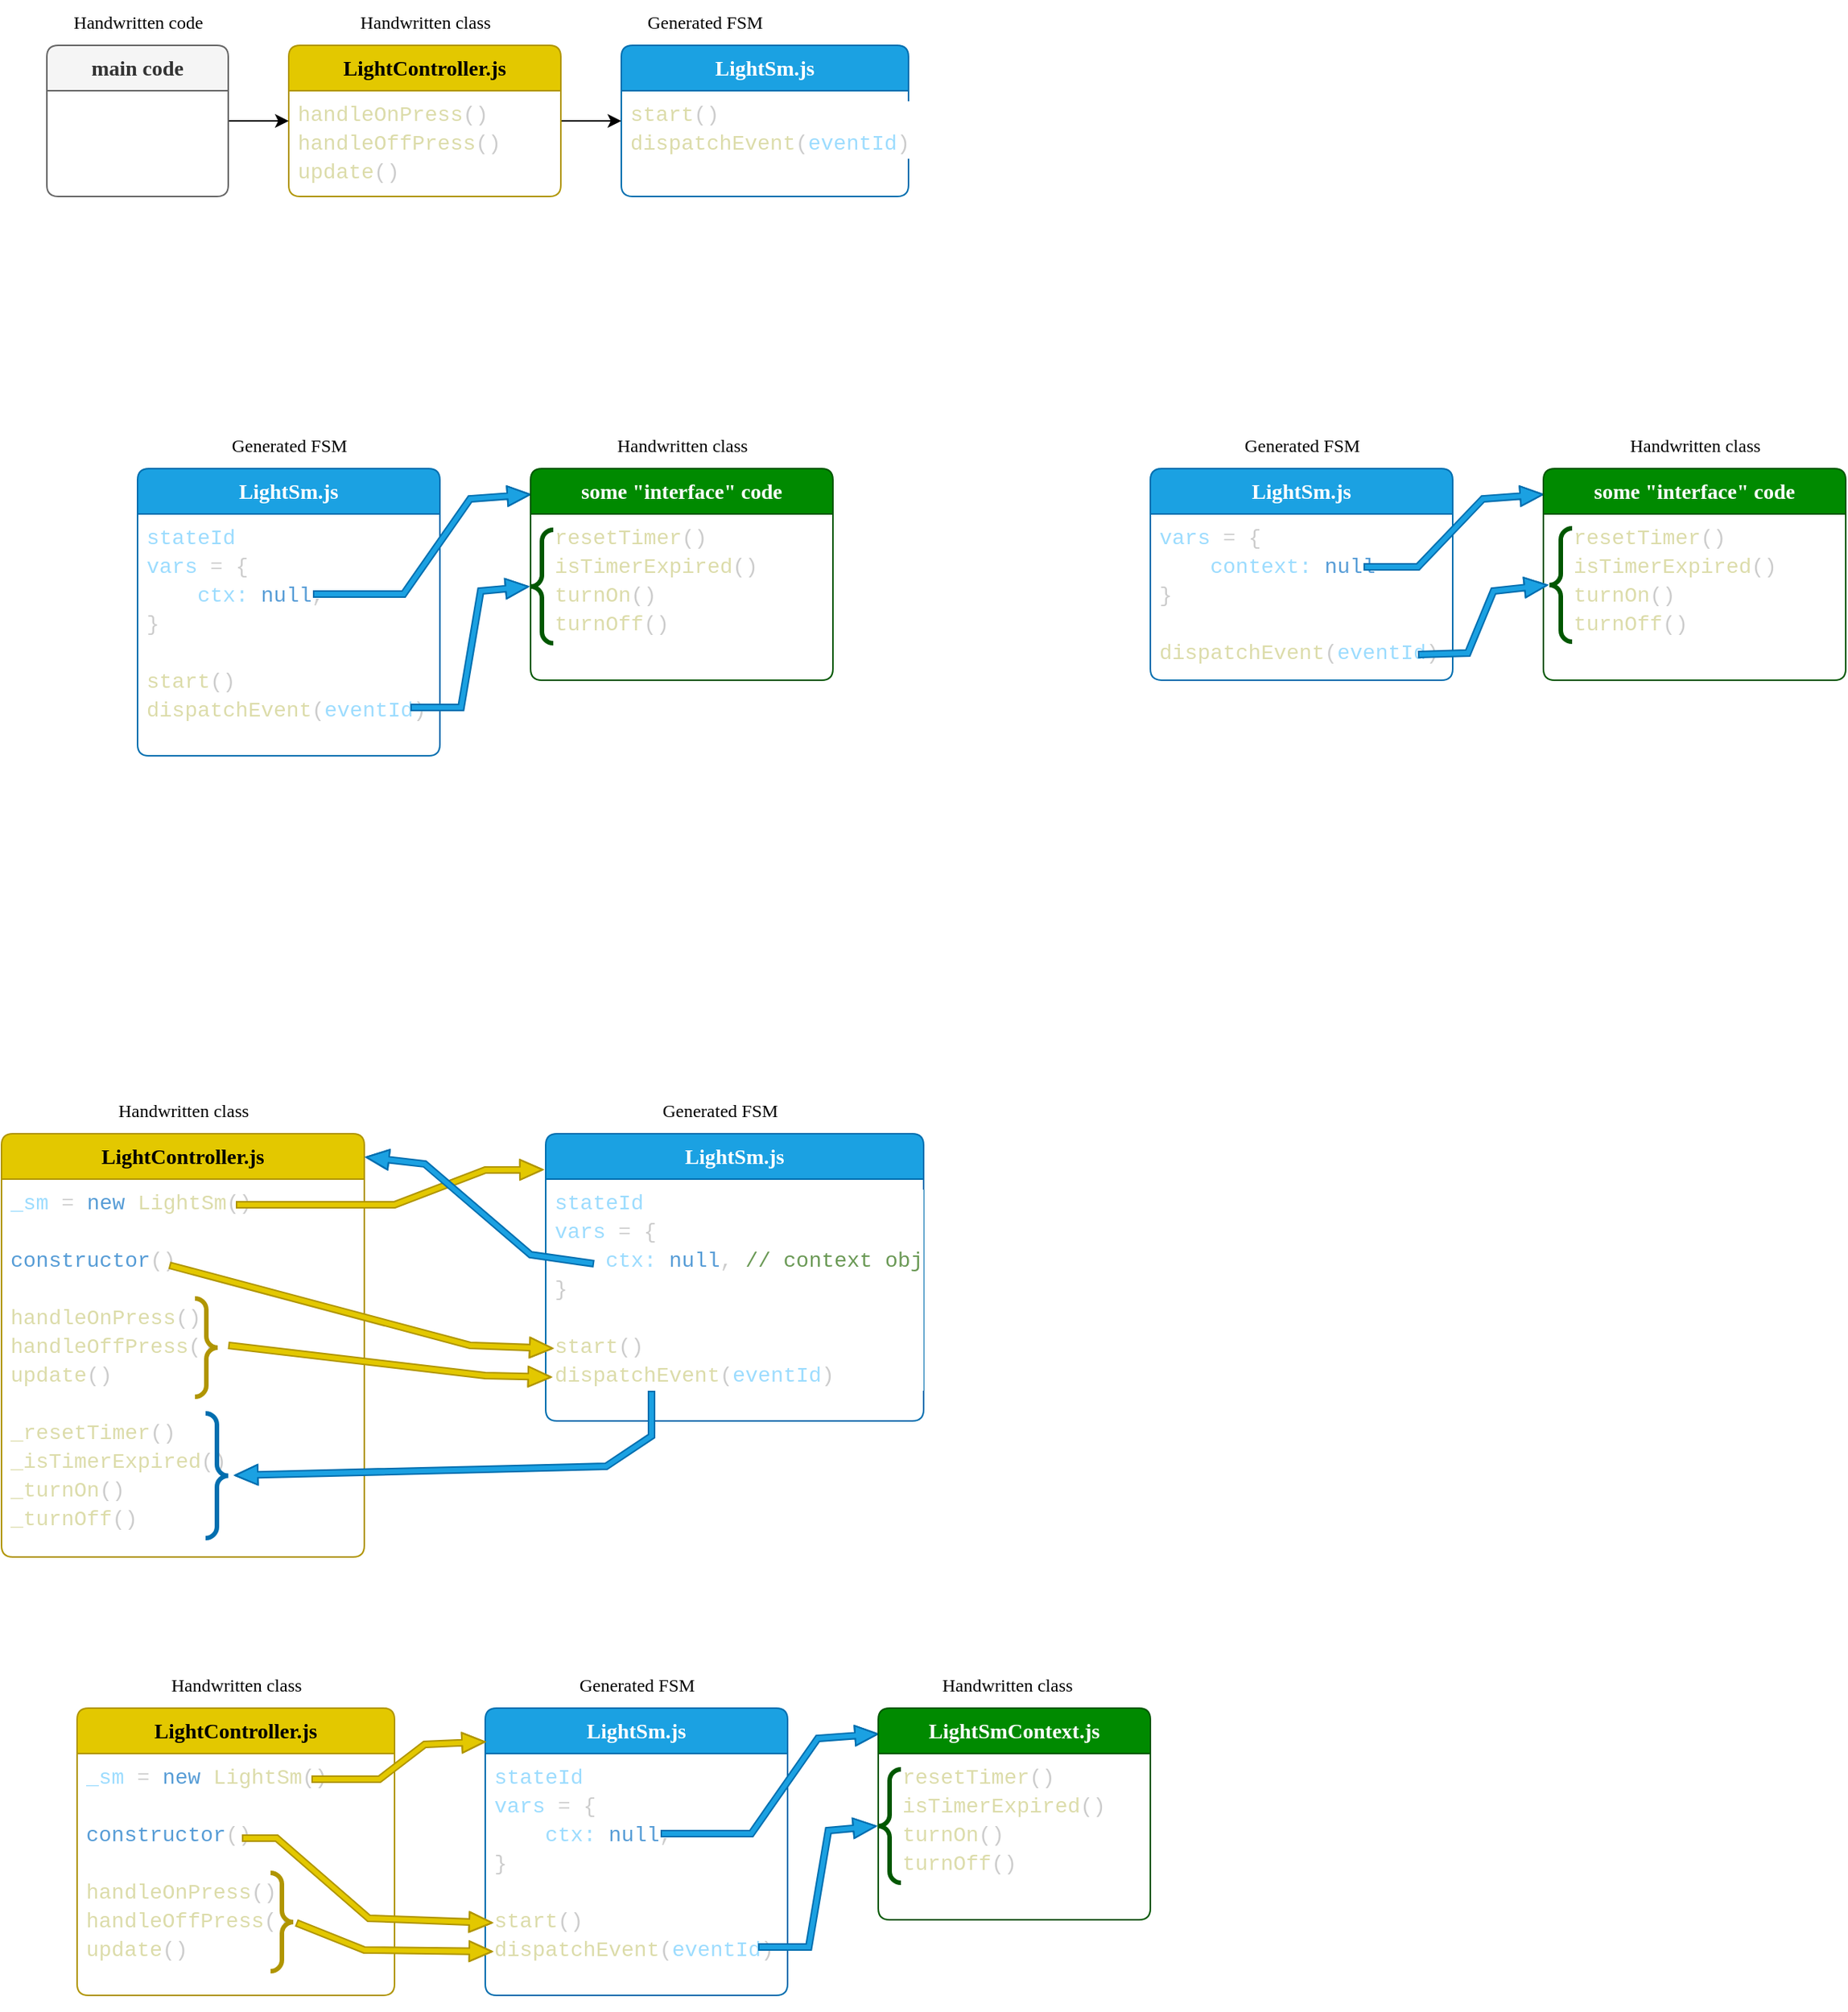 <mxfile version="24.7.8">
  <diagram id="E5w3tozpNWtozj-WJqJC" name="Page-1">
    <mxGraphModel dx="819" dy="1278" grid="1" gridSize="10" guides="1" tooltips="1" connect="1" arrows="1" fold="1" page="0" pageScale="1" pageWidth="850" pageHeight="1100" math="0" shadow="0">
      <root>
        <mxCell id="0" />
        <mxCell id="1" parent="0" />
        <mxCell id="2" value="LightSm.js" style="shape=swimlane;rotatable=0;align=center;verticalAlign=top;fontFamily=Lucida Console;startSize=30;fontSize=14;fontStyle=1;fontColor=#ffffff;fillColor=#1ba1e2;swimlaneFillColor=default;rounded=1;arcSize=15;absoluteArcSize=1;strokeColor=#006EAF;collapsible=0;" parent="1" vertex="1">
          <mxGeometry x="440" y="80" width="250" height="190" as="geometry" />
        </mxCell>
        <mxCell id="3" value="&lt;div style=&quot;color: rgb(204, 204, 204); font-family: Consolas, &amp;quot;Courier New&amp;quot;, monospace; font-size: 14px; line-height: 19px; white-space-collapse: preserve;&quot;&gt;&lt;div style=&quot;line-height: 19px;&quot;&gt;&lt;div&gt;&lt;span style=&quot;color: #9cdcfe;&quot;&gt;stateId&lt;/span&gt;&lt;/div&gt;&lt;div&gt;&lt;span style=&quot;color: #9cdcfe;&quot;&gt;vars&lt;/span&gt; &lt;span style=&quot;color: #d4d4d4;&quot;&gt;=&lt;/span&gt; {&lt;/div&gt;&lt;div&gt;&amp;nbsp; &amp;nbsp; &lt;span style=&quot;color: #9cdcfe;&quot;&gt;ctx&lt;/span&gt;&lt;span style=&quot;color: #9cdcfe;&quot;&gt;:&lt;/span&gt; &lt;span style=&quot;color: #569cd6;&quot;&gt;null&lt;/span&gt;, &lt;span style=&quot;color: #6a9955;&quot;&gt;// context obj&lt;/span&gt;&lt;/div&gt;&lt;div&gt;}&lt;/div&gt;&lt;div&gt;&lt;br&gt;&lt;/div&gt;&lt;/div&gt;&lt;/div&gt;&lt;div style=&quot;color: rgb(204, 204, 204); font-family: Consolas, &amp;quot;Courier New&amp;quot;, monospace; font-size: 14px; line-height: 19px; white-space-collapse: preserve;&quot;&gt;&lt;span style=&quot;color: #dcdcaa;&quot;&gt;start&lt;/span&gt;()&lt;/div&gt;&lt;div style=&quot;color: rgb(204, 204, 204); font-family: Consolas, &amp;quot;Courier New&amp;quot;, monospace; font-size: 14px; line-height: 19px; white-space-collapse: preserve;&quot;&gt;&lt;div style=&quot;line-height: 19px;&quot;&gt;&lt;span style=&quot;color: #dcdcaa;&quot;&gt;dispatchEvent&lt;/span&gt;(&lt;span style=&quot;color: #9cdcfe;&quot;&gt;eventId&lt;/span&gt;)&lt;/div&gt;&lt;/div&gt;" style="fontFamily=Lucida Console;align=left;verticalAlign=top;fillColor=none;gradientColor=none;strokeColor=none;rounded=0;spacingLeft=4;resizable=0;movable=0;deletable=0;rotatable=0;autosize=1;html=1;labelBackgroundColor=default;" parent="2" vertex="1" connectable="0">
          <mxGeometry y="30" width="250" height="150" as="geometry" />
        </mxCell>
        <mxCell id="4" value="LightController.js" style="shape=swimlane;rotatable=0;align=center;verticalAlign=top;fontFamily=Lucida Console;startSize=30;fontSize=14;fontStyle=1;swimlaneFillColor=default;rounded=1;arcSize=15;absoluteArcSize=1;container=0;labelBackgroundColor=none;fillColor=#e3c800;fontColor=#000000;strokeColor=#B09500;" parent="1" vertex="1">
          <mxGeometry x="80" y="80" width="240" height="280" as="geometry" />
        </mxCell>
        <mxCell id="5" value="&lt;div style=&quot;color: rgb(204, 204, 204); font-family: Consolas, &amp;quot;Courier New&amp;quot;, monospace; font-size: 14px; line-height: 19px; white-space-collapse: preserve;&quot;&gt;&lt;div style=&quot;line-height: 19px;&quot;&gt;&lt;span style=&quot;color: #9cdcfe;&quot;&gt;_sm&lt;/span&gt; &lt;span style=&quot;color: #d4d4d4;&quot;&gt;=&lt;/span&gt; &lt;span style=&quot;color: #569cd6;&quot;&gt;new&lt;/span&gt; &lt;span style=&quot;color: #dcdcaa;&quot;&gt;LightSm&lt;/span&gt;()&lt;/div&gt;&lt;/div&gt;&lt;div style=&quot;color: rgb(204, 204, 204); font-family: Consolas, &amp;quot;Courier New&amp;quot;, monospace; font-size: 14px; line-height: 19px; white-space-collapse: preserve;&quot;&gt;&lt;span style=&quot;color: #dcdcaa;&quot;&gt;&lt;br&gt;&lt;/span&gt;&lt;/div&gt;&lt;div style=&quot;color: rgb(204, 204, 204); font-family: Consolas, &amp;quot;Courier New&amp;quot;, monospace; font-size: 14px; line-height: 19px; white-space-collapse: preserve;&quot;&gt;&lt;div style=&quot;line-height: 19px;&quot;&gt;&lt;span style=&quot;color: #569cd6;&quot;&gt;constructor&lt;/span&gt;()&lt;/div&gt;&lt;/div&gt;&lt;div style=&quot;color: rgb(204, 204, 204); font-family: Consolas, &amp;quot;Courier New&amp;quot;, monospace; font-size: 14px; line-height: 19px; white-space-collapse: preserve;&quot;&gt;&lt;span style=&quot;color: #dcdcaa;&quot;&gt;&lt;br&gt;&lt;/span&gt;&lt;/div&gt;&lt;div style=&quot;color: rgb(204, 204, 204); font-family: Consolas, &amp;quot;Courier New&amp;quot;, monospace; font-size: 14px; line-height: 19px; white-space-collapse: preserve;&quot;&gt;&lt;span style=&quot;color: #dcdcaa;&quot;&gt;handleOnPress&lt;/span&gt;()&lt;/div&gt;&lt;div style=&quot;color: rgb(204, 204, 204); font-family: Consolas, &amp;quot;Courier New&amp;quot;, monospace; font-size: 14px; line-height: 19px; white-space-collapse: preserve;&quot;&gt;&lt;div style=&quot;line-height: 19px;&quot;&gt;&lt;span style=&quot;color: #dcdcaa;&quot;&gt;handleOffPress&lt;/span&gt;()&lt;/div&gt;&lt;div style=&quot;line-height: 19px;&quot;&gt;&lt;div style=&quot;line-height: 19px;&quot;&gt;&lt;span style=&quot;color: #dcdcaa;&quot;&gt;update&lt;/span&gt;()&lt;/div&gt;&lt;div style=&quot;line-height: 19px;&quot;&gt;&lt;br&gt;&lt;/div&gt;&lt;div style=&quot;line-height: 19px;&quot;&gt;&lt;div style=&quot;line-height: 19px;&quot;&gt;&lt;span style=&quot;color: #dcdcaa;&quot;&gt;_resetTimer&lt;/span&gt;()&lt;/div&gt;&lt;div style=&quot;line-height: 19px;&quot;&gt;&lt;div style=&quot;line-height: 19px;&quot;&gt;&lt;span style=&quot;color: #dcdcaa;&quot;&gt;_isTimerExpired&lt;/span&gt;()&lt;/div&gt;&lt;div style=&quot;line-height: 19px;&quot;&gt;&lt;div style=&quot;line-height: 19px;&quot;&gt;&lt;span style=&quot;color: #dcdcaa;&quot;&gt;_turnOn&lt;/span&gt;()&lt;/div&gt;&lt;div style=&quot;line-height: 19px;&quot;&gt;&lt;div style=&quot;line-height: 19px;&quot;&gt;&lt;span style=&quot;color: #dcdcaa;&quot;&gt;_turnOff&lt;/span&gt;()&lt;/div&gt;&lt;/div&gt;&lt;/div&gt;&lt;/div&gt;&lt;/div&gt;&lt;/div&gt;&lt;/div&gt;" style="fontFamily=Lucida Console;align=left;verticalAlign=top;fillColor=none;gradientColor=none;strokeColor=none;rounded=0;spacingLeft=4;resizable=0;movable=0;deletable=0;rotatable=0;autosize=1;html=1;labelBackgroundColor=none;" parent="4" vertex="1" connectable="0">
          <mxGeometry y="30" width="170" height="240" as="geometry" />
        </mxCell>
        <mxCell id="GDTSGlAvMcTRKh1b276R-7" value="" style="shape=flexArrow;endArrow=classic;html=1;rounded=0;endWidth=8.333;endSize=4.691;width=4.027;fillColor=#e3c800;strokeColor=#B09500;" parent="4" edge="1">
          <mxGeometry width="50" height="50" relative="1" as="geometry">
            <mxPoint x="111" y="87" as="sourcePoint" />
            <mxPoint x="365" y="142" as="targetPoint" />
            <Array as="points">
              <mxPoint x="310" y="140" />
            </Array>
          </mxGeometry>
        </mxCell>
        <mxCell id="GDTSGlAvMcTRKh1b276R-10" value="" style="labelPosition=right;align=left;strokeWidth=3;shape=mxgraph.mockup.markup.curlyBrace;html=1;shadow=0;dashed=0;strokeColor=#B09500;direction=east;rotation=90;fillColor=#e3c800;fontColor=#000000;" parent="4" vertex="1">
          <mxGeometry x="103" y="134" width="65" height="15" as="geometry" />
        </mxCell>
        <mxCell id="GDTSGlAvMcTRKh1b276R-13" value="" style="labelPosition=right;align=left;strokeWidth=3;shape=mxgraph.mockup.markup.curlyBrace;html=1;shadow=0;dashed=0;strokeColor=#006EAF;direction=east;rotation=90;fillColor=#1ba1e2;fontColor=#ffffff;" parent="4" vertex="1">
          <mxGeometry x="101.25" y="218.75" width="82.5" height="15" as="geometry" />
        </mxCell>
        <mxCell id="GDTSGlAvMcTRKh1b276R-8" value="" style="shape=flexArrow;endArrow=classic;html=1;rounded=0;endWidth=8.333;endSize=4.691;width=4.027;fillColor=#e3c800;strokeColor=#B09500;" parent="1" edge="1">
          <mxGeometry width="50" height="50" relative="1" as="geometry">
            <mxPoint x="230" y="220" as="sourcePoint" />
            <mxPoint x="444" y="241" as="targetPoint" />
            <Array as="points">
              <mxPoint x="400" y="240" />
            </Array>
          </mxGeometry>
        </mxCell>
        <mxCell id="GDTSGlAvMcTRKh1b276R-12" value="" style="shape=flexArrow;endArrow=classic;html=1;rounded=0;endWidth=8.333;endSize=4.691;width=4.027;fillColor=#1ba1e2;strokeColor=#006EAF;" parent="1" edge="1">
          <mxGeometry width="50" height="50" relative="1" as="geometry">
            <mxPoint x="510" y="250" as="sourcePoint" />
            <mxPoint x="234" y="306" as="targetPoint" />
            <Array as="points">
              <mxPoint x="510" y="280" />
              <mxPoint x="480" y="300" />
            </Array>
          </mxGeometry>
        </mxCell>
        <mxCell id="GDTSGlAvMcTRKh1b276R-23" value="" style="shape=flexArrow;endArrow=classic;html=1;rounded=0;endWidth=8.333;endSize=4.691;width=4.027;fillColor=#e3c800;strokeColor=#B09500;entryX=-0.006;entryY=0.125;entryDx=0;entryDy=0;entryPerimeter=0;" parent="1" target="2" edge="1">
          <mxGeometry width="50" height="50" relative="1" as="geometry">
            <mxPoint x="235" y="127" as="sourcePoint" />
            <mxPoint x="519.75" y="66" as="targetPoint" />
            <Array as="points">
              <mxPoint x="340" y="127" />
              <mxPoint x="400" y="104" />
            </Array>
          </mxGeometry>
        </mxCell>
        <mxCell id="GDTSGlAvMcTRKh1b276R-24" value="Handwritten class" style="text;html=1;align=center;verticalAlign=middle;resizable=0;points=[];autosize=1;strokeColor=none;fillColor=none;fontFamily=Lucida Console;" parent="1" vertex="1">
          <mxGeometry x="125" y="50" width="150" height="30" as="geometry" />
        </mxCell>
        <mxCell id="GDTSGlAvMcTRKh1b276R-26" value="Generated FSM" style="text;html=1;align=center;verticalAlign=middle;resizable=0;points=[];autosize=1;strokeColor=none;fillColor=none;fontFamily=Lucida Console;" parent="1" vertex="1">
          <mxGeometry x="495" y="50" width="120" height="30" as="geometry" />
        </mxCell>
        <mxCell id="GDTSGlAvMcTRKh1b276R-22" value="" style="shape=flexArrow;endArrow=classic;html=1;rounded=0;endWidth=8.333;endSize=4.691;width=4.027;fillColor=#1ba1e2;strokeColor=#006EAF;entryX=1.003;entryY=0.055;entryDx=0;entryDy=0;entryPerimeter=0;" parent="1" target="4" edge="1">
          <mxGeometry width="50" height="50" relative="1" as="geometry">
            <mxPoint x="472" y="166" as="sourcePoint" />
            <mxPoint x="323" y="93" as="targetPoint" />
            <Array as="points">
              <mxPoint x="430" y="160" />
              <mxPoint x="360" y="100" />
            </Array>
          </mxGeometry>
        </mxCell>
        <mxCell id="GDTSGlAvMcTRKh1b276R-29" value="LightSm.js" style="shape=swimlane;rotatable=0;align=center;verticalAlign=top;fontFamily=Lucida Console;startSize=30;fontSize=14;fontStyle=1;fontColor=#ffffff;fillColor=#1ba1e2;swimlaneFillColor=default;rounded=1;arcSize=15;absoluteArcSize=1;strokeColor=#006EAF;collapsible=0;" parent="1" vertex="1">
          <mxGeometry x="490" y="-640" width="190" height="100" as="geometry" />
        </mxCell>
        <mxCell id="GDTSGlAvMcTRKh1b276R-30" value="&lt;div style=&quot;forced-color-adjust: none; border-color: rgb(0, 0, 0); font-style: normal; font-variant-ligatures: normal; font-variant-caps: normal; font-weight: 400; letter-spacing: normal; orphans: 2; text-align: left; text-indent: 0px; text-transform: none; widows: 2; word-spacing: 0px; -webkit-text-stroke-width: 0px; white-space: pre; text-decoration-thickness: initial; text-decoration-style: initial; text-decoration-color: initial; color: rgb(204, 204, 204); font-family: Consolas, &amp;quot;Courier New&amp;quot;, monospace; font-size: 14px; line-height: 19px;&quot;&gt;&lt;span style=&quot;forced-color-adjust: none; border-color: rgb(0, 0, 0); color: rgb(220, 220, 170);&quot;&gt;start&lt;/span&gt;()&lt;/div&gt;&lt;div style=&quot;forced-color-adjust: none; border-color: rgb(0, 0, 0); font-style: normal; font-variant-ligatures: normal; font-variant-caps: normal; font-weight: 400; letter-spacing: normal; orphans: 2; text-align: left; text-indent: 0px; text-transform: none; widows: 2; word-spacing: 0px; -webkit-text-stroke-width: 0px; white-space: pre; text-decoration-thickness: initial; text-decoration-style: initial; text-decoration-color: initial; color: rgb(204, 204, 204); font-family: Consolas, &amp;quot;Courier New&amp;quot;, monospace; font-size: 14px; line-height: 19px;&quot;&gt;&lt;div style=&quot;forced-color-adjust: none; border-color: rgb(0, 0, 0); line-height: 19px;&quot;&gt;&lt;span style=&quot;forced-color-adjust: none; border-color: rgb(0, 0, 0); color: rgb(220, 220, 170);&quot;&gt;dispatchEvent&lt;/span&gt;(&lt;span style=&quot;forced-color-adjust: none; border-color: rgb(0, 0, 0); color: rgb(156, 220, 254);&quot;&gt;eventId&lt;/span&gt;)&lt;/div&gt;&lt;/div&gt;" style="fontFamily=Lucida Console;align=left;verticalAlign=top;fillColor=none;gradientColor=none;strokeColor=none;rounded=0;spacingLeft=4;resizable=0;movable=0;deletable=0;rotatable=0;autosize=1;html=1;labelBackgroundColor=default;" parent="GDTSGlAvMcTRKh1b276R-29" vertex="1" connectable="0">
          <mxGeometry y="30" width="190" height="50" as="geometry" />
        </mxCell>
        <mxCell id="GDTSGlAvMcTRKh1b276R-65" style="edgeStyle=orthogonalEdgeStyle;rounded=0;orthogonalLoop=1;jettySize=auto;html=1;exitX=1;exitY=0.5;exitDx=0;exitDy=0;entryX=0;entryY=0.5;entryDx=0;entryDy=0;" parent="1" source="GDTSGlAvMcTRKh1b276R-31" target="GDTSGlAvMcTRKh1b276R-29" edge="1">
          <mxGeometry relative="1" as="geometry" />
        </mxCell>
        <mxCell id="GDTSGlAvMcTRKh1b276R-31" value="LightController.js" style="shape=swimlane;rotatable=0;align=center;verticalAlign=top;fontFamily=Lucida Console;startSize=30;fontSize=14;fontStyle=1;swimlaneFillColor=default;rounded=1;arcSize=15;absoluteArcSize=1;container=0;labelBackgroundColor=none;fillColor=#e3c800;fontColor=#000000;strokeColor=#B09500;" parent="1" vertex="1">
          <mxGeometry x="270" y="-640" width="180" height="100" as="geometry" />
        </mxCell>
        <mxCell id="GDTSGlAvMcTRKh1b276R-32" value="&lt;div style=&quot;color: rgb(204, 204, 204); font-family: Consolas, &amp;quot;Courier New&amp;quot;, monospace; font-size: 14px; line-height: 19px; white-space-collapse: preserve;&quot;&gt;&lt;div style=&quot;line-height: 19px;&quot;&gt;&lt;div style=&quot;line-height: 19px;&quot;&gt;&lt;span style=&quot;color: rgb(220, 220, 170);&quot;&gt;handleOnPress&lt;/span&gt;()&lt;/div&gt;&lt;div style=&quot;line-height: 19px;&quot;&gt;&lt;div style=&quot;line-height: 19px;&quot;&gt;&lt;span style=&quot;color: rgb(220, 220, 170);&quot;&gt;handleOffPress&lt;/span&gt;()&lt;/div&gt;&lt;div style=&quot;line-height: 19px;&quot;&gt;&lt;div style=&quot;line-height: 19px;&quot;&gt;&lt;span style=&quot;color: rgb(220, 220, 170);&quot;&gt;update&lt;/span&gt;()&lt;/div&gt;&lt;div style=&quot;line-height: 19px;&quot;&gt;&lt;br&gt;&lt;/div&gt;&lt;/div&gt;&lt;/div&gt;&lt;/div&gt;&lt;/div&gt;" style="fontFamily=Lucida Console;align=left;verticalAlign=top;fillColor=none;gradientColor=none;strokeColor=none;rounded=0;spacingLeft=4;resizable=0;movable=0;deletable=0;rotatable=0;autosize=1;html=1;labelBackgroundColor=none;" parent="GDTSGlAvMcTRKh1b276R-31" vertex="1" connectable="0">
          <mxGeometry y="30" width="150" height="90" as="geometry" />
        </mxCell>
        <mxCell id="GDTSGlAvMcTRKh1b276R-40" style="edgeStyle=orthogonalEdgeStyle;rounded=0;orthogonalLoop=1;jettySize=auto;html=1;exitX=1;exitY=0.5;exitDx=0;exitDy=0;entryX=0;entryY=0.5;entryDx=0;entryDy=0;" parent="1" source="GDTSGlAvMcTRKh1b276R-38" target="GDTSGlAvMcTRKh1b276R-31" edge="1">
          <mxGeometry relative="1" as="geometry" />
        </mxCell>
        <mxCell id="GDTSGlAvMcTRKh1b276R-38" value="main code" style="shape=swimlane;rotatable=0;align=center;verticalAlign=top;fontFamily=Lucida Console;startSize=30;fontSize=14;fontStyle=1;fontColor=#333333;fillColor=#f5f5f5;swimlaneFillColor=default;rounded=1;arcSize=15;absoluteArcSize=1;strokeColor=#666666;collapsible=0;" parent="1" vertex="1">
          <mxGeometry x="110" y="-640" width="120" height="100" as="geometry" />
        </mxCell>
        <mxCell id="GDTSGlAvMcTRKh1b276R-39" value="&lt;div style=&quot;color: rgb(204, 204, 204); font-family: Consolas, &amp;quot;Courier New&amp;quot;, monospace; font-size: 14px; line-height: 19px; white-space-collapse: preserve;&quot;&gt;&lt;div style=&quot;line-height: 19px;&quot;&gt;&lt;br&gt;&lt;/div&gt;&lt;/div&gt;" style="fontFamily=Lucida Console;align=left;verticalAlign=top;fillColor=none;gradientColor=none;strokeColor=none;rounded=0;spacingLeft=4;resizable=0;movable=0;deletable=0;rotatable=0;autosize=1;html=1;labelBackgroundColor=default;" parent="GDTSGlAvMcTRKh1b276R-38" vertex="1" connectable="0">
          <mxGeometry y="30" width="30" height="30" as="geometry" />
        </mxCell>
        <mxCell id="GDTSGlAvMcTRKh1b276R-41" value="Handwritten class" style="text;html=1;align=center;verticalAlign=middle;resizable=0;points=[];autosize=1;strokeColor=none;fillColor=none;fontFamily=Lucida Console;" parent="1" vertex="1">
          <mxGeometry x="285" y="-670" width="150" height="30" as="geometry" />
        </mxCell>
        <mxCell id="GDTSGlAvMcTRKh1b276R-42" value="Generated FSM" style="text;html=1;align=center;verticalAlign=middle;resizable=0;points=[];autosize=1;strokeColor=none;fillColor=none;fontFamily=Lucida Console;" parent="1" vertex="1">
          <mxGeometry x="485" y="-670" width="120" height="30" as="geometry" />
        </mxCell>
        <mxCell id="GDTSGlAvMcTRKh1b276R-43" value="Handwritten code" style="text;html=1;align=center;verticalAlign=middle;resizable=0;points=[];autosize=1;strokeColor=none;fillColor=none;fontFamily=Lucida Console;" parent="1" vertex="1">
          <mxGeometry x="100" y="-670" width="140" height="30" as="geometry" />
        </mxCell>
        <mxCell id="GDTSGlAvMcTRKh1b276R-45" value="LightSm.js" style="shape=swimlane;rotatable=0;align=center;verticalAlign=top;fontFamily=Lucida Console;startSize=30;fontSize=14;fontStyle=1;fontColor=#ffffff;fillColor=#1ba1e2;swimlaneFillColor=default;rounded=1;arcSize=15;absoluteArcSize=1;strokeColor=#006EAF;collapsible=0;" parent="1" vertex="1">
          <mxGeometry x="400" y="460" width="200" height="190" as="geometry" />
        </mxCell>
        <mxCell id="GDTSGlAvMcTRKh1b276R-46" value="&lt;div style=&quot;color: rgb(204, 204, 204); font-family: Consolas, &amp;quot;Courier New&amp;quot;, monospace; font-size: 14px; line-height: 19px; white-space-collapse: preserve;&quot;&gt;&lt;div style=&quot;line-height: 19px;&quot;&gt;&lt;div&gt;&lt;span style=&quot;color: #9cdcfe;&quot;&gt;stateId&lt;/span&gt;&lt;/div&gt;&lt;div&gt;&lt;span style=&quot;color: #9cdcfe;&quot;&gt;vars&lt;/span&gt; &lt;span style=&quot;color: #d4d4d4;&quot;&gt;=&lt;/span&gt; {&lt;/div&gt;&lt;div&gt;&amp;nbsp; &amp;nbsp; &lt;span style=&quot;color: #9cdcfe;&quot;&gt;ctx&lt;/span&gt;&lt;span style=&quot;color: #9cdcfe;&quot;&gt;:&lt;/span&gt; &lt;span style=&quot;color: #569cd6;&quot;&gt;null&lt;/span&gt;,&lt;/div&gt;&lt;div&gt;}&lt;/div&gt;&lt;div&gt;&lt;br&gt;&lt;/div&gt;&lt;/div&gt;&lt;/div&gt;&lt;div style=&quot;color: rgb(204, 204, 204); font-family: Consolas, &amp;quot;Courier New&amp;quot;, monospace; font-size: 14px; line-height: 19px; white-space-collapse: preserve;&quot;&gt;&lt;span style=&quot;color: #dcdcaa;&quot;&gt;start&lt;/span&gt;()&lt;/div&gt;&lt;div style=&quot;color: rgb(204, 204, 204); font-family: Consolas, &amp;quot;Courier New&amp;quot;, monospace; font-size: 14px; line-height: 19px; white-space-collapse: preserve;&quot;&gt;&lt;div style=&quot;line-height: 19px;&quot;&gt;&lt;span style=&quot;color: #dcdcaa;&quot;&gt;dispatchEvent&lt;/span&gt;(&lt;span style=&quot;color: #9cdcfe;&quot;&gt;eventId&lt;/span&gt;)&lt;/div&gt;&lt;/div&gt;" style="fontFamily=Lucida Console;align=left;verticalAlign=top;fillColor=none;gradientColor=none;strokeColor=none;rounded=0;spacingLeft=4;resizable=0;movable=0;deletable=0;rotatable=0;autosize=1;html=1;labelBackgroundColor=default;" parent="GDTSGlAvMcTRKh1b276R-45" vertex="1" connectable="0">
          <mxGeometry y="30" width="190" height="150" as="geometry" />
        </mxCell>
        <mxCell id="GDTSGlAvMcTRKh1b276R-47" value="LightController.js" style="shape=swimlane;rotatable=0;align=center;verticalAlign=top;fontFamily=Lucida Console;startSize=30;fontSize=14;fontStyle=1;swimlaneFillColor=default;rounded=1;arcSize=15;absoluteArcSize=1;container=0;labelBackgroundColor=none;fillColor=#e3c800;fontColor=#000000;strokeColor=#B09500;" parent="1" vertex="1">
          <mxGeometry x="130" y="460" width="210" height="190" as="geometry" />
        </mxCell>
        <mxCell id="GDTSGlAvMcTRKh1b276R-48" value="&lt;div style=&quot;color: rgb(204, 204, 204); font-family: Consolas, &amp;quot;Courier New&amp;quot;, monospace; font-size: 14px; line-height: 19px; white-space-collapse: preserve;&quot;&gt;&lt;div style=&quot;line-height: 19px;&quot;&gt;&lt;span style=&quot;color: #9cdcfe;&quot;&gt;_sm&lt;/span&gt; &lt;span style=&quot;color: #d4d4d4;&quot;&gt;=&lt;/span&gt; &lt;span style=&quot;color: #569cd6;&quot;&gt;new&lt;/span&gt; &lt;span style=&quot;color: #dcdcaa;&quot;&gt;LightSm&lt;/span&gt;()&lt;/div&gt;&lt;/div&gt;&lt;div style=&quot;color: rgb(204, 204, 204); font-family: Consolas, &amp;quot;Courier New&amp;quot;, monospace; font-size: 14px; line-height: 19px; white-space-collapse: preserve;&quot;&gt;&lt;span style=&quot;color: #dcdcaa;&quot;&gt;&lt;br&gt;&lt;/span&gt;&lt;/div&gt;&lt;div style=&quot;color: rgb(204, 204, 204); font-family: Consolas, &amp;quot;Courier New&amp;quot;, monospace; font-size: 14px; line-height: 19px; white-space-collapse: preserve;&quot;&gt;&lt;div style=&quot;line-height: 19px;&quot;&gt;&lt;span style=&quot;color: #569cd6;&quot;&gt;constructor&lt;/span&gt;()&lt;/div&gt;&lt;/div&gt;&lt;div style=&quot;color: rgb(204, 204, 204); font-family: Consolas, &amp;quot;Courier New&amp;quot;, monospace; font-size: 14px; line-height: 19px; white-space-collapse: preserve;&quot;&gt;&lt;span style=&quot;color: #dcdcaa;&quot;&gt;&lt;br&gt;&lt;/span&gt;&lt;/div&gt;&lt;div style=&quot;color: rgb(204, 204, 204); font-family: Consolas, &amp;quot;Courier New&amp;quot;, monospace; font-size: 14px; line-height: 19px; white-space-collapse: preserve;&quot;&gt;&lt;span style=&quot;color: #dcdcaa;&quot;&gt;handleOnPress&lt;/span&gt;()&lt;/div&gt;&lt;div style=&quot;color: rgb(204, 204, 204); font-family: Consolas, &amp;quot;Courier New&amp;quot;, monospace; font-size: 14px; line-height: 19px; white-space-collapse: preserve;&quot;&gt;&lt;div style=&quot;line-height: 19px;&quot;&gt;&lt;span style=&quot;color: #dcdcaa;&quot;&gt;handleOffPress&lt;/span&gt;()&lt;/div&gt;&lt;div style=&quot;line-height: 19px;&quot;&gt;&lt;div style=&quot;line-height: 19px;&quot;&gt;&lt;span style=&quot;color: #dcdcaa;&quot;&gt;update&lt;/span&gt;()&lt;/div&gt;&lt;div style=&quot;line-height: 19px;&quot;&gt;&lt;br&gt;&lt;/div&gt;&lt;/div&gt;&lt;/div&gt;" style="fontFamily=Lucida Console;align=left;verticalAlign=top;fillColor=none;gradientColor=none;strokeColor=none;rounded=0;spacingLeft=4;resizable=0;movable=0;deletable=0;rotatable=0;autosize=1;html=1;labelBackgroundColor=none;" parent="GDTSGlAvMcTRKh1b276R-47" vertex="1" connectable="0">
          <mxGeometry y="30" width="170" height="170" as="geometry" />
        </mxCell>
        <mxCell id="GDTSGlAvMcTRKh1b276R-49" value="" style="shape=flexArrow;endArrow=classic;html=1;rounded=0;endWidth=8.333;endSize=4.691;width=4.027;fillColor=#e3c800;strokeColor=#B09500;" parent="GDTSGlAvMcTRKh1b276R-47" edge="1">
          <mxGeometry width="50" height="50" relative="1" as="geometry">
            <mxPoint x="109" y="86" as="sourcePoint" />
            <mxPoint x="275" y="142" as="targetPoint" />
            <Array as="points">
              <mxPoint x="132" y="86" />
              <mxPoint x="193" y="139" />
            </Array>
          </mxGeometry>
        </mxCell>
        <mxCell id="GDTSGlAvMcTRKh1b276R-50" value="" style="labelPosition=right;align=left;strokeWidth=3;shape=mxgraph.mockup.markup.curlyBrace;html=1;shadow=0;dashed=0;strokeColor=#B09500;direction=east;rotation=90;fillColor=#e3c800;fontColor=#000000;" parent="GDTSGlAvMcTRKh1b276R-47" vertex="1">
          <mxGeometry x="103" y="134" width="65" height="15" as="geometry" />
        </mxCell>
        <mxCell id="GDTSGlAvMcTRKh1b276R-52" value="" style="shape=flexArrow;endArrow=classic;html=1;rounded=0;endWidth=8.333;endSize=4.691;width=4.027;fillColor=#e3c800;strokeColor=#B09500;" parent="1" edge="1">
          <mxGeometry width="50" height="50" relative="1" as="geometry">
            <mxPoint x="275" y="602" as="sourcePoint" />
            <mxPoint x="405" y="621" as="targetPoint" />
            <Array as="points">
              <mxPoint x="320" y="620" />
            </Array>
          </mxGeometry>
        </mxCell>
        <mxCell id="GDTSGlAvMcTRKh1b276R-53" value="" style="shape=flexArrow;endArrow=classic;html=1;rounded=0;endWidth=8.333;endSize=4.691;width=4.027;fillColor=#1ba1e2;strokeColor=#006EAF;entryX=0.001;entryY=0.122;entryDx=0;entryDy=0;entryPerimeter=0;" parent="1" target="GDTSGlAvMcTRKh1b276R-58" edge="1">
          <mxGeometry width="50" height="50" relative="1" as="geometry">
            <mxPoint x="516" y="543" as="sourcePoint" />
            <mxPoint x="633" y="461" as="targetPoint" />
            <Array as="points">
              <mxPoint x="576" y="543" />
              <mxPoint x="620" y="480" />
            </Array>
          </mxGeometry>
        </mxCell>
        <mxCell id="GDTSGlAvMcTRKh1b276R-54" value="" style="shape=flexArrow;endArrow=classic;html=1;rounded=0;endWidth=8.333;endSize=4.691;width=4.027;fillColor=#e3c800;strokeColor=#B09500;entryX=0.001;entryY=0.117;entryDx=0;entryDy=0;entryPerimeter=0;" parent="1" edge="1">
          <mxGeometry width="50" height="50" relative="1" as="geometry">
            <mxPoint x="285" y="507" as="sourcePoint" />
            <mxPoint x="400.2" y="482.23" as="targetPoint" />
            <Array as="points">
              <mxPoint x="330" y="507" />
              <mxPoint x="360" y="484" />
            </Array>
          </mxGeometry>
        </mxCell>
        <mxCell id="GDTSGlAvMcTRKh1b276R-55" value="Handwritten class" style="text;html=1;align=center;verticalAlign=middle;resizable=0;points=[];autosize=1;strokeColor=none;fillColor=none;fontFamily=Lucida Console;" parent="1" vertex="1">
          <mxGeometry x="160" y="430" width="150" height="30" as="geometry" />
        </mxCell>
        <mxCell id="GDTSGlAvMcTRKh1b276R-56" value="Generated FSM" style="text;html=1;align=center;verticalAlign=middle;resizable=0;points=[];autosize=1;strokeColor=none;fillColor=none;fontFamily=Lucida Console;" parent="1" vertex="1">
          <mxGeometry x="440" y="430" width="120" height="30" as="geometry" />
        </mxCell>
        <mxCell id="GDTSGlAvMcTRKh1b276R-58" value="LightSmContext.js" style="shape=swimlane;rotatable=0;align=center;verticalAlign=top;fontFamily=Lucida Console;startSize=30;fontSize=14;fontStyle=1;swimlaneFillColor=default;rounded=1;arcSize=15;absoluteArcSize=1;container=0;labelBackgroundColor=none;fillColor=#008a00;fontColor=#ffffff;strokeColor=#005700;" parent="1" vertex="1">
          <mxGeometry x="660" y="460" width="180" height="140" as="geometry" />
        </mxCell>
        <mxCell id="GDTSGlAvMcTRKh1b276R-59" value="&lt;div style=&quot;color: rgb(204, 204, 204); font-family: Consolas, &amp;quot;Courier New&amp;quot;, monospace; font-size: 14px; line-height: 19px; white-space-collapse: preserve;&quot;&gt;&lt;div style=&quot;line-height: 19px;&quot;&gt;&lt;span style=&quot;background-color: initial; color: rgb(220, 220, 170);&quot;&gt;resetTimer&lt;/span&gt;&lt;span style=&quot;background-color: initial;&quot;&gt;()&lt;/span&gt;&lt;br&gt;&lt;/div&gt;&lt;/div&gt;&lt;div style=&quot;color: rgb(204, 204, 204); font-family: Consolas, &amp;quot;Courier New&amp;quot;, monospace; font-size: 14px; line-height: 19px; white-space-collapse: preserve;&quot;&gt;&lt;div style=&quot;line-height: 19px;&quot;&gt;&lt;div style=&quot;line-height: 19px;&quot;&gt;&lt;div style=&quot;line-height: 19px;&quot;&gt;&lt;div style=&quot;line-height: 19px;&quot;&gt;&lt;span style=&quot;color: #dcdcaa;&quot;&gt;isTimerExpired&lt;/span&gt;()&lt;/div&gt;&lt;div style=&quot;line-height: 19px;&quot;&gt;&lt;div style=&quot;line-height: 19px;&quot;&gt;&lt;span style=&quot;color: #dcdcaa;&quot;&gt;turnOn&lt;/span&gt;()&lt;/div&gt;&lt;div style=&quot;line-height: 19px;&quot;&gt;&lt;div style=&quot;line-height: 19px;&quot;&gt;&lt;span style=&quot;color: #dcdcaa;&quot;&gt;turnOff&lt;/span&gt;()&lt;/div&gt;&lt;/div&gt;&lt;/div&gt;&lt;/div&gt;&lt;/div&gt;&lt;/div&gt;&lt;/div&gt;" style="fontFamily=Lucida Console;align=left;verticalAlign=top;fillColor=none;gradientColor=none;strokeColor=none;rounded=0;spacingLeft=14;resizable=0;movable=0;deletable=0;rotatable=0;autosize=1;html=1;labelBackgroundColor=none;" parent="GDTSGlAvMcTRKh1b276R-58" vertex="1" connectable="0">
          <mxGeometry y="30" width="160" height="90" as="geometry" />
        </mxCell>
        <mxCell id="GDTSGlAvMcTRKh1b276R-61" value="" style="labelPosition=right;align=left;strokeWidth=3;shape=mxgraph.mockup.markup.curlyBrace;html=1;shadow=0;dashed=0;strokeColor=#005700;direction=east;rotation=-90;fillColor=#008a00;fontColor=#ffffff;" parent="GDTSGlAvMcTRKh1b276R-58" vertex="1">
          <mxGeometry x="-30" y="70.5" width="75" height="15" as="geometry" />
        </mxCell>
        <mxCell id="GDTSGlAvMcTRKh1b276R-63" value="" style="shape=flexArrow;endArrow=classic;html=1;rounded=0;endWidth=8.333;endSize=4.691;width=4.027;fillColor=#1ba1e2;strokeColor=#006EAF;" parent="GDTSGlAvMcTRKh1b276R-58" edge="1">
          <mxGeometry width="50" height="50" relative="1" as="geometry">
            <mxPoint x="-79.5" y="158" as="sourcePoint" />
            <mxPoint x="-1" y="78" as="targetPoint" />
            <Array as="points">
              <mxPoint x="-46" y="158" />
              <mxPoint x="-33" y="81" />
            </Array>
          </mxGeometry>
        </mxCell>
        <mxCell id="GDTSGlAvMcTRKh1b276R-64" value="Handwritten class" style="text;html=1;align=center;verticalAlign=middle;resizable=0;points=[];autosize=1;strokeColor=none;fillColor=none;fontFamily=Lucida Console;" parent="1" vertex="1">
          <mxGeometry x="670" y="430" width="150" height="30" as="geometry" />
        </mxCell>
        <mxCell id="GDTSGlAvMcTRKh1b276R-66" value="LightSm.js" style="shape=swimlane;rotatable=0;align=center;verticalAlign=top;fontFamily=Lucida Console;startSize=30;fontSize=14;fontStyle=1;fontColor=#ffffff;fillColor=#1ba1e2;swimlaneFillColor=default;rounded=1;arcSize=15;absoluteArcSize=1;strokeColor=#006EAF;collapsible=0;" parent="1" vertex="1">
          <mxGeometry x="170" y="-360" width="200" height="190" as="geometry" />
        </mxCell>
        <mxCell id="GDTSGlAvMcTRKh1b276R-67" value="&lt;div style=&quot;color: rgb(204, 204, 204); font-family: Consolas, &amp;quot;Courier New&amp;quot;, monospace; font-size: 14px; line-height: 19px; white-space-collapse: preserve;&quot;&gt;&lt;div style=&quot;line-height: 19px;&quot;&gt;&lt;div&gt;&lt;span style=&quot;color: #9cdcfe;&quot;&gt;stateId&lt;/span&gt;&lt;/div&gt;&lt;div&gt;&lt;span style=&quot;color: #9cdcfe;&quot;&gt;vars&lt;/span&gt; &lt;span style=&quot;color: #d4d4d4;&quot;&gt;=&lt;/span&gt; {&lt;/div&gt;&lt;div&gt;&amp;nbsp; &amp;nbsp; &lt;span style=&quot;color: #9cdcfe;&quot;&gt;ctx&lt;/span&gt;&lt;span style=&quot;color: #9cdcfe;&quot;&gt;:&lt;/span&gt; &lt;span style=&quot;color: #569cd6;&quot;&gt;null&lt;/span&gt;,&lt;/div&gt;&lt;div&gt;}&lt;/div&gt;&lt;div&gt;&lt;br&gt;&lt;/div&gt;&lt;/div&gt;&lt;/div&gt;&lt;div style=&quot;color: rgb(204, 204, 204); font-family: Consolas, &amp;quot;Courier New&amp;quot;, monospace; font-size: 14px; line-height: 19px; white-space-collapse: preserve;&quot;&gt;&lt;span style=&quot;color: #dcdcaa;&quot;&gt;start&lt;/span&gt;()&lt;/div&gt;&lt;div style=&quot;color: rgb(204, 204, 204); font-family: Consolas, &amp;quot;Courier New&amp;quot;, monospace; font-size: 14px; line-height: 19px; white-space-collapse: preserve;&quot;&gt;&lt;div style=&quot;line-height: 19px;&quot;&gt;&lt;span style=&quot;color: #dcdcaa;&quot;&gt;dispatchEvent&lt;/span&gt;(&lt;span style=&quot;color: #9cdcfe;&quot;&gt;eventId&lt;/span&gt;)&lt;/div&gt;&lt;/div&gt;" style="fontFamily=Lucida Console;align=left;verticalAlign=top;fillColor=none;gradientColor=none;strokeColor=none;rounded=0;spacingLeft=4;resizable=0;movable=0;deletable=0;rotatable=0;autosize=1;html=1;labelBackgroundColor=default;" parent="GDTSGlAvMcTRKh1b276R-66" vertex="1" connectable="0">
          <mxGeometry y="30" width="190" height="150" as="geometry" />
        </mxCell>
        <mxCell id="GDTSGlAvMcTRKh1b276R-68" value="" style="shape=flexArrow;endArrow=classic;html=1;rounded=0;endWidth=8.333;endSize=4.691;width=4.027;fillColor=#1ba1e2;strokeColor=#006EAF;entryX=0.001;entryY=0.122;entryDx=0;entryDy=0;entryPerimeter=0;" parent="1" target="GDTSGlAvMcTRKh1b276R-70" edge="1">
          <mxGeometry width="50" height="50" relative="1" as="geometry">
            <mxPoint x="286" y="-277" as="sourcePoint" />
            <mxPoint x="403" y="-359" as="targetPoint" />
            <Array as="points">
              <mxPoint x="346" y="-277" />
              <mxPoint x="390" y="-340" />
            </Array>
          </mxGeometry>
        </mxCell>
        <mxCell id="GDTSGlAvMcTRKh1b276R-69" value="Generated FSM" style="text;html=1;align=center;verticalAlign=middle;resizable=0;points=[];autosize=1;strokeColor=none;fillColor=none;fontFamily=Lucida Console;" parent="1" vertex="1">
          <mxGeometry x="210" y="-390" width="120" height="30" as="geometry" />
        </mxCell>
        <mxCell id="GDTSGlAvMcTRKh1b276R-70" value="some &quot;interface&quot; code" style="shape=swimlane;rotatable=0;align=center;verticalAlign=top;fontFamily=Lucida Console;startSize=30;fontSize=14;fontStyle=1;swimlaneFillColor=default;rounded=1;arcSize=15;absoluteArcSize=1;container=0;labelBackgroundColor=none;fillColor=#008a00;fontColor=#ffffff;strokeColor=#005700;" parent="1" vertex="1">
          <mxGeometry x="430" y="-360" width="200" height="140" as="geometry" />
        </mxCell>
        <mxCell id="GDTSGlAvMcTRKh1b276R-71" value="&lt;div style=&quot;color: rgb(204, 204, 204); font-family: Consolas, &amp;quot;Courier New&amp;quot;, monospace; font-size: 14px; line-height: 19px; white-space-collapse: preserve;&quot;&gt;&lt;div style=&quot;line-height: 19px;&quot;&gt;&lt;span style=&quot;background-color: initial; color: rgb(220, 220, 170);&quot;&gt;resetTimer&lt;/span&gt;&lt;span style=&quot;background-color: initial;&quot;&gt;()&lt;/span&gt;&lt;br&gt;&lt;/div&gt;&lt;/div&gt;&lt;div style=&quot;color: rgb(204, 204, 204); font-family: Consolas, &amp;quot;Courier New&amp;quot;, monospace; font-size: 14px; line-height: 19px; white-space-collapse: preserve;&quot;&gt;&lt;div style=&quot;line-height: 19px;&quot;&gt;&lt;div style=&quot;line-height: 19px;&quot;&gt;&lt;div style=&quot;line-height: 19px;&quot;&gt;&lt;div style=&quot;line-height: 19px;&quot;&gt;&lt;span style=&quot;color: #dcdcaa;&quot;&gt;isTimerExpired&lt;/span&gt;()&lt;/div&gt;&lt;div style=&quot;line-height: 19px;&quot;&gt;&lt;div style=&quot;line-height: 19px;&quot;&gt;&lt;span style=&quot;color: #dcdcaa;&quot;&gt;turnOn&lt;/span&gt;()&lt;/div&gt;&lt;div style=&quot;line-height: 19px;&quot;&gt;&lt;div style=&quot;line-height: 19px;&quot;&gt;&lt;span style=&quot;color: #dcdcaa;&quot;&gt;turnOff&lt;/span&gt;()&lt;/div&gt;&lt;/div&gt;&lt;/div&gt;&lt;/div&gt;&lt;/div&gt;&lt;/div&gt;&lt;/div&gt;" style="fontFamily=Lucida Console;align=left;verticalAlign=top;fillColor=none;gradientColor=none;strokeColor=none;rounded=0;spacingLeft=14;resizable=0;movable=0;deletable=0;rotatable=0;autosize=1;html=1;labelBackgroundColor=none;" parent="GDTSGlAvMcTRKh1b276R-70" vertex="1" connectable="0">
          <mxGeometry y="30" width="160" height="90" as="geometry" />
        </mxCell>
        <mxCell id="GDTSGlAvMcTRKh1b276R-72" value="" style="labelPosition=right;align=left;strokeWidth=3;shape=mxgraph.mockup.markup.curlyBrace;html=1;shadow=0;dashed=0;strokeColor=#005700;direction=east;rotation=-90;fillColor=#008a00;fontColor=#ffffff;" parent="GDTSGlAvMcTRKh1b276R-70" vertex="1">
          <mxGeometry x="-30" y="70.5" width="75" height="15" as="geometry" />
        </mxCell>
        <mxCell id="GDTSGlAvMcTRKh1b276R-73" value="" style="shape=flexArrow;endArrow=classic;html=1;rounded=0;endWidth=8.333;endSize=4.691;width=4.027;fillColor=#1ba1e2;strokeColor=#006EAF;" parent="GDTSGlAvMcTRKh1b276R-70" edge="1">
          <mxGeometry width="50" height="50" relative="1" as="geometry">
            <mxPoint x="-79.5" y="158" as="sourcePoint" />
            <mxPoint x="-1" y="78" as="targetPoint" />
            <Array as="points">
              <mxPoint x="-46" y="158" />
              <mxPoint x="-33" y="81" />
            </Array>
          </mxGeometry>
        </mxCell>
        <mxCell id="GDTSGlAvMcTRKh1b276R-74" value="Handwritten class" style="text;html=1;align=center;verticalAlign=middle;resizable=0;points=[];autosize=1;strokeColor=none;fillColor=none;fontFamily=Lucida Console;" parent="1" vertex="1">
          <mxGeometry x="455" y="-390" width="150" height="30" as="geometry" />
        </mxCell>
        <mxCell id="DXP8oaQowGPsyv5lDipk-5" value="LightSm.js" style="shape=swimlane;rotatable=0;align=center;verticalAlign=top;fontFamily=Lucida Console;startSize=30;fontSize=14;fontStyle=1;fontColor=#ffffff;fillColor=#1ba1e2;swimlaneFillColor=default;rounded=1;arcSize=15;absoluteArcSize=1;strokeColor=#006EAF;collapsible=0;" vertex="1" parent="1">
          <mxGeometry x="840" y="-360" width="200" height="140" as="geometry" />
        </mxCell>
        <mxCell id="DXP8oaQowGPsyv5lDipk-6" value="&lt;div style=&quot;color: rgb(204, 204, 204); font-family: Consolas, &amp;quot;Courier New&amp;quot;, monospace; font-size: 14px; line-height: 19px; white-space-collapse: preserve;&quot;&gt;&lt;div style=&quot;line-height: 19px;&quot;&gt;&lt;div&gt;&lt;span style=&quot;color: rgb(156, 220, 254);&quot;&gt;vars&lt;/span&gt; &lt;span style=&quot;color: rgb(212, 212, 212);&quot;&gt;=&lt;/span&gt; {&lt;br&gt;&lt;/div&gt;&lt;div&gt;&amp;nbsp; &amp;nbsp; &lt;span style=&quot;color: #9cdcfe;&quot;&gt;context&lt;/span&gt;&lt;span style=&quot;color: #9cdcfe;&quot;&gt;:&lt;/span&gt; &lt;span style=&quot;color: #569cd6;&quot;&gt;null&lt;/span&gt;&lt;/div&gt;&lt;div&gt;}&lt;/div&gt;&lt;div&gt;&lt;br&gt;&lt;/div&gt;&lt;/div&gt;&lt;/div&gt;&lt;div style=&quot;color: rgb(204, 204, 204); font-family: Consolas, &amp;quot;Courier New&amp;quot;, monospace; font-size: 14px; line-height: 19px; white-space-collapse: preserve;&quot;&gt;&lt;span style=&quot;color: rgb(220, 220, 170);&quot;&gt;dispatchEvent&lt;/span&gt;(&lt;span style=&quot;color: rgb(156, 220, 254);&quot;&gt;eventId&lt;/span&gt;)&lt;br&gt;&lt;/div&gt;" style="fontFamily=Lucida Console;align=left;verticalAlign=top;fillColor=none;gradientColor=none;strokeColor=none;rounded=0;spacingLeft=4;resizable=0;movable=0;deletable=0;rotatable=0;autosize=1;html=1;labelBackgroundColor=default;" vertex="1" connectable="0" parent="DXP8oaQowGPsyv5lDipk-5">
          <mxGeometry y="30" width="190" height="110" as="geometry" />
        </mxCell>
        <mxCell id="DXP8oaQowGPsyv5lDipk-7" value="" style="shape=flexArrow;endArrow=classic;html=1;rounded=0;endWidth=8.333;endSize=4.691;width=4.027;fillColor=#1ba1e2;strokeColor=#006EAF;entryX=0.001;entryY=0.122;entryDx=0;entryDy=0;entryPerimeter=0;" edge="1" target="DXP8oaQowGPsyv5lDipk-9" parent="1">
          <mxGeometry width="50" height="50" relative="1" as="geometry">
            <mxPoint x="981" y="-295" as="sourcePoint" />
            <mxPoint x="1073" y="-359" as="targetPoint" />
            <Array as="points">
              <mxPoint x="1017" y="-295" />
              <mxPoint x="1060" y="-340" />
            </Array>
          </mxGeometry>
        </mxCell>
        <mxCell id="DXP8oaQowGPsyv5lDipk-8" value="Generated FSM" style="text;html=1;align=center;verticalAlign=middle;resizable=0;points=[];autosize=1;strokeColor=none;fillColor=none;fontFamily=Lucida Console;" vertex="1" parent="1">
          <mxGeometry x="880" y="-390" width="120" height="30" as="geometry" />
        </mxCell>
        <mxCell id="DXP8oaQowGPsyv5lDipk-9" value="some &quot;interface&quot; code" style="shape=swimlane;rotatable=0;align=center;verticalAlign=top;fontFamily=Lucida Console;startSize=30;fontSize=14;fontStyle=1;swimlaneFillColor=default;rounded=1;arcSize=15;absoluteArcSize=1;container=0;labelBackgroundColor=none;fillColor=#008a00;fontColor=#ffffff;strokeColor=#005700;" vertex="1" parent="1">
          <mxGeometry x="1100" y="-360" width="200" height="140" as="geometry" />
        </mxCell>
        <mxCell id="DXP8oaQowGPsyv5lDipk-10" value="&lt;div style=&quot;color: rgb(204, 204, 204); font-family: Consolas, &amp;quot;Courier New&amp;quot;, monospace; font-size: 14px; line-height: 19px; white-space-collapse: preserve;&quot;&gt;&lt;div style=&quot;line-height: 19px;&quot;&gt;&lt;span style=&quot;background-color: initial; color: rgb(220, 220, 170);&quot;&gt;resetTimer&lt;/span&gt;&lt;span style=&quot;background-color: initial;&quot;&gt;()&lt;/span&gt;&lt;br&gt;&lt;/div&gt;&lt;/div&gt;&lt;div style=&quot;color: rgb(204, 204, 204); font-family: Consolas, &amp;quot;Courier New&amp;quot;, monospace; font-size: 14px; line-height: 19px; white-space-collapse: preserve;&quot;&gt;&lt;div style=&quot;line-height: 19px;&quot;&gt;&lt;div style=&quot;line-height: 19px;&quot;&gt;&lt;div style=&quot;line-height: 19px;&quot;&gt;&lt;div style=&quot;line-height: 19px;&quot;&gt;&lt;span style=&quot;color: #dcdcaa;&quot;&gt;isTimerExpired&lt;/span&gt;()&lt;/div&gt;&lt;div style=&quot;line-height: 19px;&quot;&gt;&lt;div style=&quot;line-height: 19px;&quot;&gt;&lt;span style=&quot;color: #dcdcaa;&quot;&gt;turnOn&lt;/span&gt;()&lt;/div&gt;&lt;div style=&quot;line-height: 19px;&quot;&gt;&lt;div style=&quot;line-height: 19px;&quot;&gt;&lt;span style=&quot;color: #dcdcaa;&quot;&gt;turnOff&lt;/span&gt;()&lt;/div&gt;&lt;/div&gt;&lt;/div&gt;&lt;/div&gt;&lt;/div&gt;&lt;/div&gt;&lt;/div&gt;" style="fontFamily=Lucida Console;align=left;verticalAlign=top;fillColor=none;gradientColor=none;strokeColor=none;rounded=0;spacingLeft=18;resizable=0;movable=0;deletable=0;rotatable=0;autosize=1;html=1;labelBackgroundColor=none;" vertex="1" connectable="0" parent="DXP8oaQowGPsyv5lDipk-9">
          <mxGeometry y="30" width="160" height="90" as="geometry" />
        </mxCell>
        <mxCell id="DXP8oaQowGPsyv5lDipk-11" value="" style="labelPosition=right;align=left;strokeWidth=3;shape=mxgraph.mockup.markup.curlyBrace;html=1;shadow=0;dashed=0;strokeColor=#005700;direction=east;rotation=-90;fillColor=#008a00;fontColor=#ffffff;" vertex="1" parent="DXP8oaQowGPsyv5lDipk-9">
          <mxGeometry x="-26" y="69.5" width="75" height="15" as="geometry" />
        </mxCell>
        <mxCell id="DXP8oaQowGPsyv5lDipk-12" value="" style="shape=flexArrow;endArrow=classic;html=1;rounded=0;endWidth=8.333;endSize=4.691;width=4.027;fillColor=#1ba1e2;strokeColor=#006EAF;" edge="1" parent="DXP8oaQowGPsyv5lDipk-9">
          <mxGeometry width="50" height="50" relative="1" as="geometry">
            <mxPoint x="-83" y="123" as="sourcePoint" />
            <mxPoint x="3" y="77" as="targetPoint" />
            <Array as="points">
              <mxPoint x="-50" y="122" />
              <mxPoint x="-33" y="81" />
            </Array>
          </mxGeometry>
        </mxCell>
        <mxCell id="DXP8oaQowGPsyv5lDipk-13" value="Handwritten class" style="text;html=1;align=center;verticalAlign=middle;resizable=0;points=[];autosize=1;strokeColor=none;fillColor=none;fontFamily=Lucida Console;" vertex="1" parent="1">
          <mxGeometry x="1125" y="-390" width="150" height="30" as="geometry" />
        </mxCell>
      </root>
    </mxGraphModel>
  </diagram>
</mxfile>
